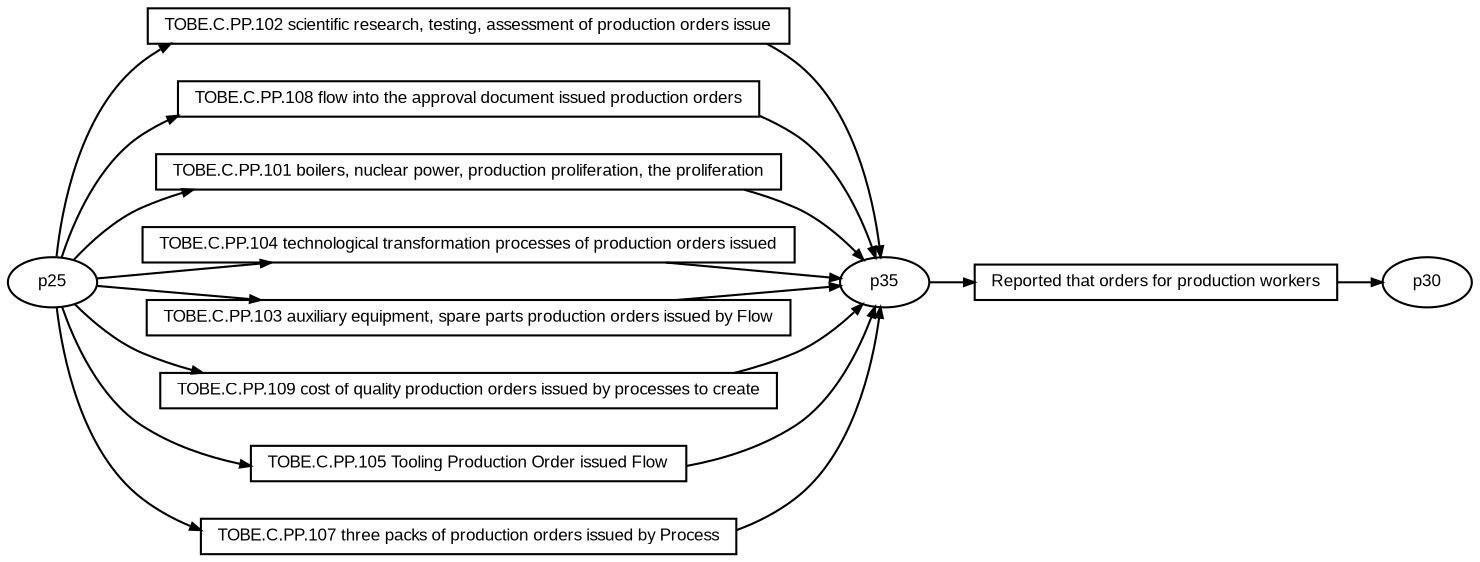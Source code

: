 digraph G {ranksep=".3"; fontsize="8"; remincross=true; margin="0.0,0.0"; fontname="Arial";rankdir="LR"; 
edge [arrowsize="0.5"];
node [height=".2",width=".2",fontname="Arial",fontsize="8"];
t0 [shape="box",label="TOBE.C.PP.102 scientific research, testing, assessment of production orders issue"];
t1 [shape="box",label="TOBE.C.PP.108 flow into the approval document issued production orders"];
t2 [shape="box",label="TOBE.C.PP.101 boilers, nuclear power, production proliferation, the proliferation"];
t3 [shape="box",label="TOBE.C.PP.104 technological transformation processes of production orders issued"];
t4 [shape="box",label="TOBE.C.PP.103 auxiliary equipment, spare parts production orders issued by Flow"];
t5 [shape="box",label="TOBE.C.PP.109 cost of quality production orders issued by processes to create"];
t6 [shape="box",label="TOBE.C.PP.105 Tooling Production Order issued Flow"];
t7 [shape="box",label="TOBE.C.PP.107 three packs of production orders issued by Process"];
t8 [shape="box",label="Reported that orders for production workers"];
p0 [shape="oval",label="p25"];
p1 [shape="oval",label="p35"];
p2 [shape="oval",label="p30"];
t3 -> p1[label=""];
t8 -> p2[label=""];
p0 -> t6[label=""];
p0 -> t4[label=""];
t4 -> p1[label=""];
t7 -> p1[label=""];
p0 -> t7[label=""];
p1 -> t8[label=""];
p0 -> t5[label=""];
p0 -> t2[label=""];
p0 -> t3[label=""];
t6 -> p1[label=""];
t1 -> p1[label=""];
p0 -> t1[label=""];
p0 -> t0[label=""];
t2 -> p1[label=""];
t5 -> p1[label=""];
t0 -> p1[label=""];
}
